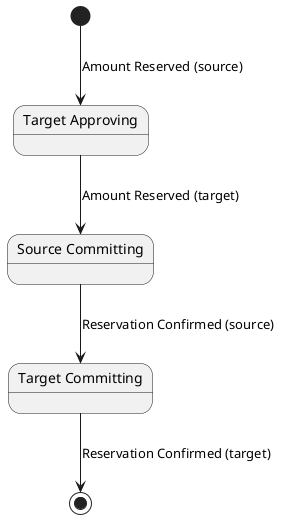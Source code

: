 @startuml state
state "Target Approving" as ta
state "Source Committing" as sc
state "Target Committing" as tc
[*] -->  ta : Amount Reserved (source)
ta --> sc : Amount Reserved (target)
sc --> tc : Reservation Confirmed (source)
tc --> [*] : Reservation Confirmed (target)
@enduml